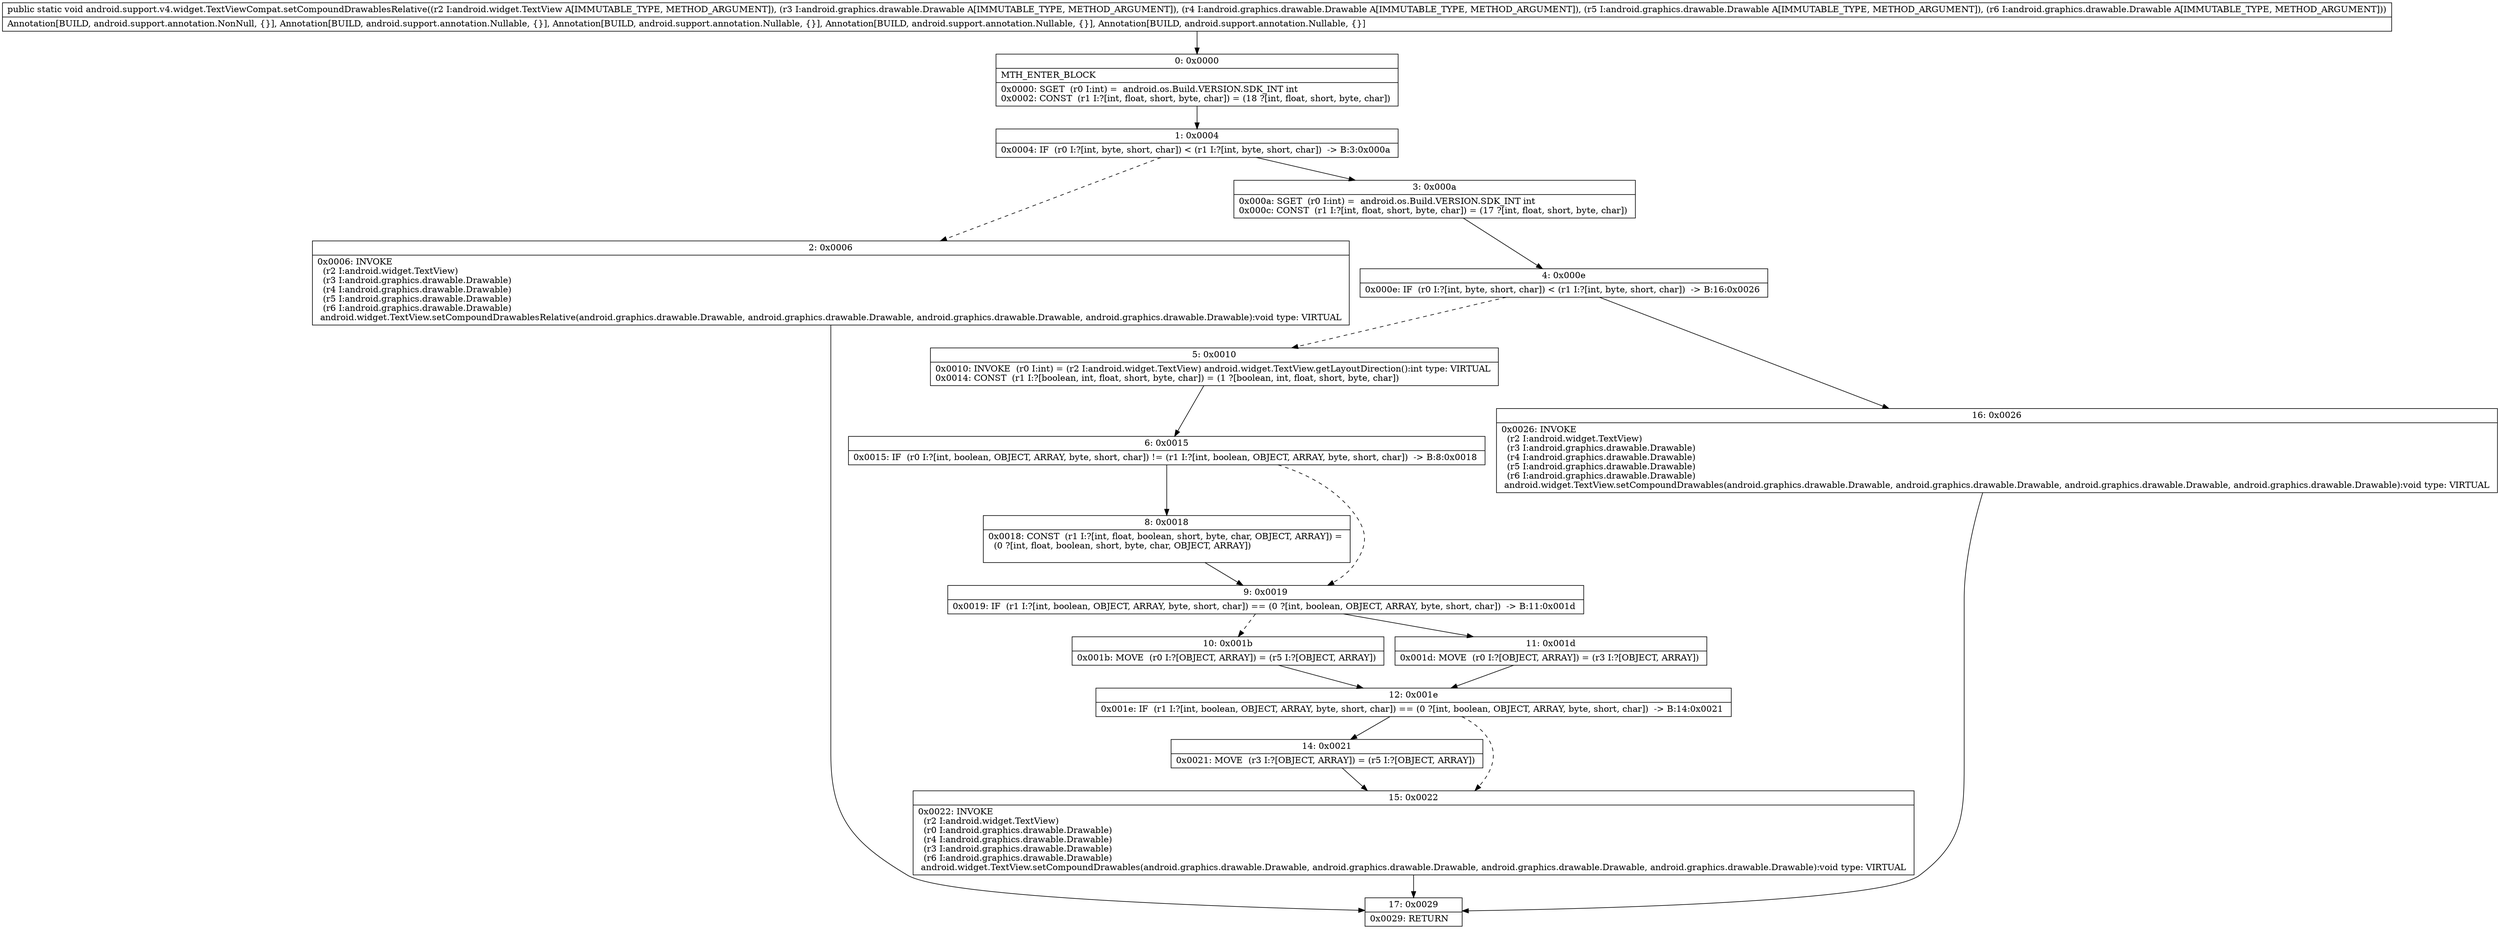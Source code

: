 digraph "CFG forandroid.support.v4.widget.TextViewCompat.setCompoundDrawablesRelative(Landroid\/widget\/TextView;Landroid\/graphics\/drawable\/Drawable;Landroid\/graphics\/drawable\/Drawable;Landroid\/graphics\/drawable\/Drawable;Landroid\/graphics\/drawable\/Drawable;)V" {
Node_0 [shape=record,label="{0\:\ 0x0000|MTH_ENTER_BLOCK\l|0x0000: SGET  (r0 I:int) =  android.os.Build.VERSION.SDK_INT int \l0x0002: CONST  (r1 I:?[int, float, short, byte, char]) = (18 ?[int, float, short, byte, char]) \l}"];
Node_1 [shape=record,label="{1\:\ 0x0004|0x0004: IF  (r0 I:?[int, byte, short, char]) \< (r1 I:?[int, byte, short, char])  \-\> B:3:0x000a \l}"];
Node_2 [shape=record,label="{2\:\ 0x0006|0x0006: INVOKE  \l  (r2 I:android.widget.TextView)\l  (r3 I:android.graphics.drawable.Drawable)\l  (r4 I:android.graphics.drawable.Drawable)\l  (r5 I:android.graphics.drawable.Drawable)\l  (r6 I:android.graphics.drawable.Drawable)\l android.widget.TextView.setCompoundDrawablesRelative(android.graphics.drawable.Drawable, android.graphics.drawable.Drawable, android.graphics.drawable.Drawable, android.graphics.drawable.Drawable):void type: VIRTUAL \l}"];
Node_3 [shape=record,label="{3\:\ 0x000a|0x000a: SGET  (r0 I:int) =  android.os.Build.VERSION.SDK_INT int \l0x000c: CONST  (r1 I:?[int, float, short, byte, char]) = (17 ?[int, float, short, byte, char]) \l}"];
Node_4 [shape=record,label="{4\:\ 0x000e|0x000e: IF  (r0 I:?[int, byte, short, char]) \< (r1 I:?[int, byte, short, char])  \-\> B:16:0x0026 \l}"];
Node_5 [shape=record,label="{5\:\ 0x0010|0x0010: INVOKE  (r0 I:int) = (r2 I:android.widget.TextView) android.widget.TextView.getLayoutDirection():int type: VIRTUAL \l0x0014: CONST  (r1 I:?[boolean, int, float, short, byte, char]) = (1 ?[boolean, int, float, short, byte, char]) \l}"];
Node_6 [shape=record,label="{6\:\ 0x0015|0x0015: IF  (r0 I:?[int, boolean, OBJECT, ARRAY, byte, short, char]) != (r1 I:?[int, boolean, OBJECT, ARRAY, byte, short, char])  \-\> B:8:0x0018 \l}"];
Node_8 [shape=record,label="{8\:\ 0x0018|0x0018: CONST  (r1 I:?[int, float, boolean, short, byte, char, OBJECT, ARRAY]) = \l  (0 ?[int, float, boolean, short, byte, char, OBJECT, ARRAY])\l \l}"];
Node_9 [shape=record,label="{9\:\ 0x0019|0x0019: IF  (r1 I:?[int, boolean, OBJECT, ARRAY, byte, short, char]) == (0 ?[int, boolean, OBJECT, ARRAY, byte, short, char])  \-\> B:11:0x001d \l}"];
Node_10 [shape=record,label="{10\:\ 0x001b|0x001b: MOVE  (r0 I:?[OBJECT, ARRAY]) = (r5 I:?[OBJECT, ARRAY]) \l}"];
Node_11 [shape=record,label="{11\:\ 0x001d|0x001d: MOVE  (r0 I:?[OBJECT, ARRAY]) = (r3 I:?[OBJECT, ARRAY]) \l}"];
Node_12 [shape=record,label="{12\:\ 0x001e|0x001e: IF  (r1 I:?[int, boolean, OBJECT, ARRAY, byte, short, char]) == (0 ?[int, boolean, OBJECT, ARRAY, byte, short, char])  \-\> B:14:0x0021 \l}"];
Node_14 [shape=record,label="{14\:\ 0x0021|0x0021: MOVE  (r3 I:?[OBJECT, ARRAY]) = (r5 I:?[OBJECT, ARRAY]) \l}"];
Node_15 [shape=record,label="{15\:\ 0x0022|0x0022: INVOKE  \l  (r2 I:android.widget.TextView)\l  (r0 I:android.graphics.drawable.Drawable)\l  (r4 I:android.graphics.drawable.Drawable)\l  (r3 I:android.graphics.drawable.Drawable)\l  (r6 I:android.graphics.drawable.Drawable)\l android.widget.TextView.setCompoundDrawables(android.graphics.drawable.Drawable, android.graphics.drawable.Drawable, android.graphics.drawable.Drawable, android.graphics.drawable.Drawable):void type: VIRTUAL \l}"];
Node_16 [shape=record,label="{16\:\ 0x0026|0x0026: INVOKE  \l  (r2 I:android.widget.TextView)\l  (r3 I:android.graphics.drawable.Drawable)\l  (r4 I:android.graphics.drawable.Drawable)\l  (r5 I:android.graphics.drawable.Drawable)\l  (r6 I:android.graphics.drawable.Drawable)\l android.widget.TextView.setCompoundDrawables(android.graphics.drawable.Drawable, android.graphics.drawable.Drawable, android.graphics.drawable.Drawable, android.graphics.drawable.Drawable):void type: VIRTUAL \l}"];
Node_17 [shape=record,label="{17\:\ 0x0029|0x0029: RETURN   \l}"];
MethodNode[shape=record,label="{public static void android.support.v4.widget.TextViewCompat.setCompoundDrawablesRelative((r2 I:android.widget.TextView A[IMMUTABLE_TYPE, METHOD_ARGUMENT]), (r3 I:android.graphics.drawable.Drawable A[IMMUTABLE_TYPE, METHOD_ARGUMENT]), (r4 I:android.graphics.drawable.Drawable A[IMMUTABLE_TYPE, METHOD_ARGUMENT]), (r5 I:android.graphics.drawable.Drawable A[IMMUTABLE_TYPE, METHOD_ARGUMENT]), (r6 I:android.graphics.drawable.Drawable A[IMMUTABLE_TYPE, METHOD_ARGUMENT]))  | Annotation[BUILD, android.support.annotation.NonNull, \{\}], Annotation[BUILD, android.support.annotation.Nullable, \{\}], Annotation[BUILD, android.support.annotation.Nullable, \{\}], Annotation[BUILD, android.support.annotation.Nullable, \{\}], Annotation[BUILD, android.support.annotation.Nullable, \{\}]\l}"];
MethodNode -> Node_0;
Node_0 -> Node_1;
Node_1 -> Node_2[style=dashed];
Node_1 -> Node_3;
Node_2 -> Node_17;
Node_3 -> Node_4;
Node_4 -> Node_5[style=dashed];
Node_4 -> Node_16;
Node_5 -> Node_6;
Node_6 -> Node_8;
Node_6 -> Node_9[style=dashed];
Node_8 -> Node_9;
Node_9 -> Node_10[style=dashed];
Node_9 -> Node_11;
Node_10 -> Node_12;
Node_11 -> Node_12;
Node_12 -> Node_14;
Node_12 -> Node_15[style=dashed];
Node_14 -> Node_15;
Node_15 -> Node_17;
Node_16 -> Node_17;
}

